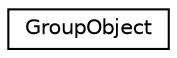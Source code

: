digraph G
{
  edge [fontname="Helvetica",fontsize="10",labelfontname="Helvetica",labelfontsize="10"];
  node [fontname="Helvetica",fontsize="10",shape=record];
  rankdir=LR;
  Node1 [label="GroupObject",height=0.2,width=0.4,color="black", fillcolor="white", style="filled",URL="$d3/d3b/structGroupObject.html"];
}
